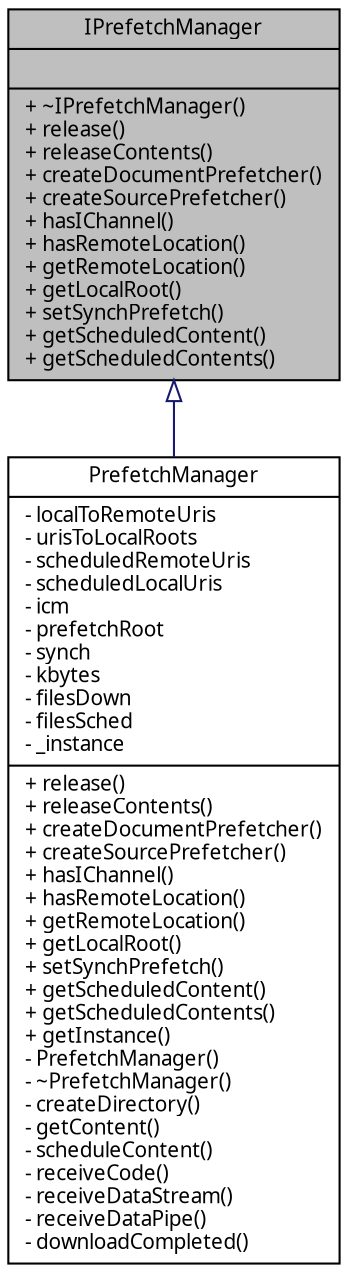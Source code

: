 digraph G
{
  edge [fontname="FreeSans.ttf",fontsize=10,labelfontname="FreeSans.ttf",labelfontsize=10];
  node [fontname="FreeSans.ttf",fontsize=10,shape=record];
  Node1 [label="{IPrefetchManager\n||+ ~IPrefetchManager()\l+ release()\l+ releaseContents()\l+ createDocumentPrefetcher()\l+ createSourcePrefetcher()\l+ hasIChannel()\l+ hasRemoteLocation()\l+ getRemoteLocation()\l+ getLocalRoot()\l+ setSynchPrefetch()\l+ getScheduledContent()\l+ getScheduledContents()\l}",height=0.2,width=0.4,color="black", fillcolor="grey75", style="filled" fontcolor="black"];
  Node1 -> Node2 [dir=back,color="midnightblue",fontsize=10,style="solid",arrowtail="empty"];
  Node2 [label="{PrefetchManager\n|- localToRemoteUris\l- urisToLocalRoots\l- scheduledRemoteUris\l- scheduledLocalUris\l- icm\l- prefetchRoot\l- synch\l- kbytes\l- filesDown\l- filesSched\l- _instance\l|+ release()\l+ releaseContents()\l+ createDocumentPrefetcher()\l+ createSourcePrefetcher()\l+ hasIChannel()\l+ hasRemoteLocation()\l+ getRemoteLocation()\l+ getLocalRoot()\l+ setSynchPrefetch()\l+ getScheduledContent()\l+ getScheduledContents()\l+ getInstance()\l- PrefetchManager()\l- ~PrefetchManager()\l- createDirectory()\l- getContent()\l- scheduleContent()\l- receiveCode()\l- receiveDataStream()\l- receiveDataPipe()\l- downloadCompleted()\l}",height=0.2,width=0.4,color="black", fillcolor="white", style="filled",URL="$classbr_1_1pucrio_1_1telemidia_1_1ginga_1_1ncl_1_1prefetch_1_1PrefetchManager.html"];
}
